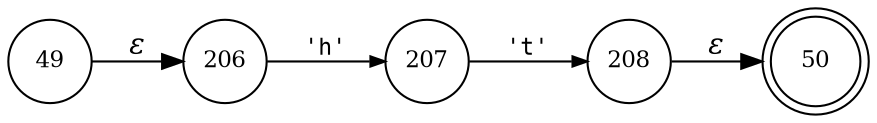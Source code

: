 digraph ATN {
rankdir=LR;
s50[fontsize=11, label="50", shape=doublecircle, fixedsize=true, width=.6];
s208[fontsize=11,label="208", shape=circle, fixedsize=true, width=.55, peripheries=1];
s49[fontsize=11,label="49", shape=circle, fixedsize=true, width=.55, peripheries=1];
s206[fontsize=11,label="206", shape=circle, fixedsize=true, width=.55, peripheries=1];
s207[fontsize=11,label="207", shape=circle, fixedsize=true, width=.55, peripheries=1];
s49 -> s206 [fontname="Times-Italic", label="&epsilon;"];
s206 -> s207 [fontsize=11, fontname="Courier", arrowsize=.7, label = "'h'", arrowhead = normal];
s207 -> s208 [fontsize=11, fontname="Courier", arrowsize=.7, label = "'t'", arrowhead = normal];
s208 -> s50 [fontname="Times-Italic", label="&epsilon;"];
}